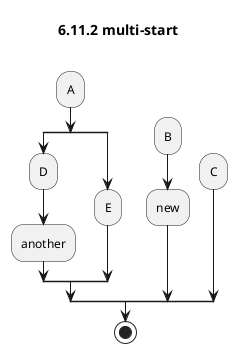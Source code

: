@startuml
title 6.11.2 multi-start
' start
split
    -[hidden]->
    :A;
    split
        :D;
        :another;
    split again
        :E;
    end split
split again
    -[hidden]->
    :B;
    :new;
split again
    -[hidden]->
    :C;
end split
stop
@enduml